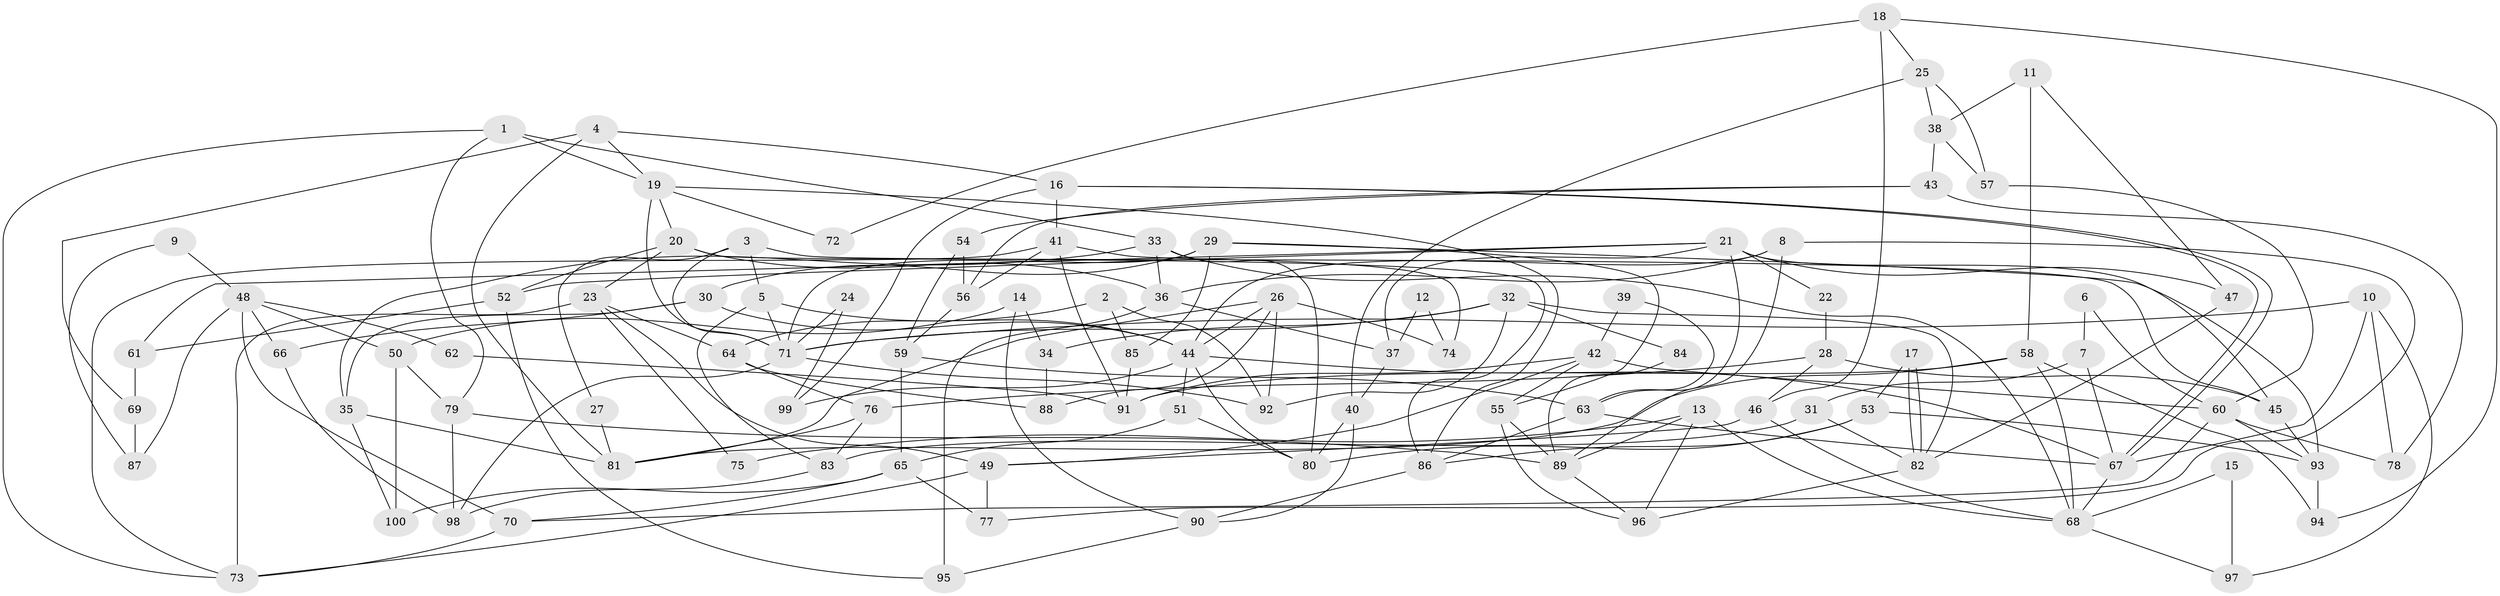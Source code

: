 // coarse degree distribution, {9: 0.03333333333333333, 4: 0.2833333333333333, 10: 0.03333333333333333, 2: 0.13333333333333333, 8: 0.05, 6: 0.06666666666666667, 3: 0.15, 5: 0.15, 1: 0.03333333333333333, 16: 0.016666666666666666, 11: 0.016666666666666666, 14: 0.016666666666666666, 7: 0.016666666666666666}
// Generated by graph-tools (version 1.1) at 2025/19/03/04/25 18:19:01]
// undirected, 100 vertices, 200 edges
graph export_dot {
graph [start="1"]
  node [color=gray90,style=filled];
  1;
  2;
  3;
  4;
  5;
  6;
  7;
  8;
  9;
  10;
  11;
  12;
  13;
  14;
  15;
  16;
  17;
  18;
  19;
  20;
  21;
  22;
  23;
  24;
  25;
  26;
  27;
  28;
  29;
  30;
  31;
  32;
  33;
  34;
  35;
  36;
  37;
  38;
  39;
  40;
  41;
  42;
  43;
  44;
  45;
  46;
  47;
  48;
  49;
  50;
  51;
  52;
  53;
  54;
  55;
  56;
  57;
  58;
  59;
  60;
  61;
  62;
  63;
  64;
  65;
  66;
  67;
  68;
  69;
  70;
  71;
  72;
  73;
  74;
  75;
  76;
  77;
  78;
  79;
  80;
  81;
  82;
  83;
  84;
  85;
  86;
  87;
  88;
  89;
  90;
  91;
  92;
  93;
  94;
  95;
  96;
  97;
  98;
  99;
  100;
  1 -- 33;
  1 -- 19;
  1 -- 73;
  1 -- 79;
  2 -- 85;
  2 -- 64;
  2 -- 92;
  3 -- 5;
  3 -- 71;
  3 -- 27;
  3 -- 45;
  4 -- 16;
  4 -- 19;
  4 -- 69;
  4 -- 81;
  5 -- 44;
  5 -- 71;
  5 -- 83;
  6 -- 7;
  6 -- 60;
  7 -- 31;
  7 -- 67;
  8 -- 44;
  8 -- 77;
  8 -- 36;
  8 -- 89;
  9 -- 87;
  9 -- 48;
  10 -- 71;
  10 -- 67;
  10 -- 78;
  10 -- 97;
  11 -- 58;
  11 -- 47;
  11 -- 38;
  12 -- 37;
  12 -- 74;
  13 -- 89;
  13 -- 68;
  13 -- 75;
  13 -- 96;
  14 -- 90;
  14 -- 34;
  14 -- 50;
  15 -- 97;
  15 -- 68;
  16 -- 67;
  16 -- 67;
  16 -- 41;
  16 -- 99;
  17 -- 53;
  17 -- 82;
  17 -- 82;
  18 -- 46;
  18 -- 25;
  18 -- 72;
  18 -- 94;
  19 -- 71;
  19 -- 20;
  19 -- 72;
  19 -- 86;
  20 -- 36;
  20 -- 86;
  20 -- 23;
  20 -- 52;
  21 -- 63;
  21 -- 45;
  21 -- 22;
  21 -- 37;
  21 -- 47;
  21 -- 52;
  21 -- 61;
  22 -- 28;
  23 -- 73;
  23 -- 49;
  23 -- 64;
  23 -- 75;
  24 -- 71;
  24 -- 99;
  25 -- 57;
  25 -- 38;
  25 -- 40;
  26 -- 44;
  26 -- 81;
  26 -- 74;
  26 -- 88;
  26 -- 92;
  27 -- 81;
  28 -- 76;
  28 -- 45;
  28 -- 46;
  29 -- 30;
  29 -- 71;
  29 -- 55;
  29 -- 85;
  29 -- 93;
  30 -- 66;
  30 -- 35;
  30 -- 44;
  31 -- 82;
  31 -- 83;
  32 -- 92;
  32 -- 82;
  32 -- 34;
  32 -- 71;
  32 -- 84;
  33 -- 36;
  33 -- 80;
  33 -- 35;
  33 -- 68;
  34 -- 88;
  35 -- 100;
  35 -- 81;
  36 -- 37;
  36 -- 95;
  37 -- 40;
  38 -- 43;
  38 -- 57;
  39 -- 63;
  39 -- 42;
  40 -- 80;
  40 -- 90;
  41 -- 91;
  41 -- 73;
  41 -- 56;
  41 -- 74;
  42 -- 49;
  42 -- 55;
  42 -- 60;
  42 -- 91;
  43 -- 78;
  43 -- 56;
  43 -- 54;
  44 -- 67;
  44 -- 51;
  44 -- 80;
  44 -- 99;
  45 -- 93;
  46 -- 68;
  46 -- 49;
  47 -- 82;
  48 -- 50;
  48 -- 70;
  48 -- 62;
  48 -- 66;
  48 -- 87;
  49 -- 73;
  49 -- 77;
  50 -- 79;
  50 -- 100;
  51 -- 80;
  51 -- 65;
  52 -- 61;
  52 -- 95;
  53 -- 86;
  53 -- 93;
  53 -- 80;
  54 -- 59;
  54 -- 56;
  55 -- 96;
  55 -- 89;
  56 -- 59;
  57 -- 60;
  58 -- 94;
  58 -- 81;
  58 -- 68;
  58 -- 91;
  59 -- 63;
  59 -- 65;
  60 -- 70;
  60 -- 78;
  60 -- 93;
  61 -- 69;
  62 -- 91;
  63 -- 67;
  63 -- 86;
  64 -- 76;
  64 -- 88;
  65 -- 70;
  65 -- 77;
  65 -- 100;
  66 -- 98;
  67 -- 68;
  68 -- 97;
  69 -- 87;
  70 -- 73;
  71 -- 92;
  71 -- 98;
  76 -- 83;
  76 -- 81;
  79 -- 89;
  79 -- 98;
  82 -- 96;
  83 -- 98;
  84 -- 89;
  85 -- 91;
  86 -- 90;
  89 -- 96;
  90 -- 95;
  93 -- 94;
}
